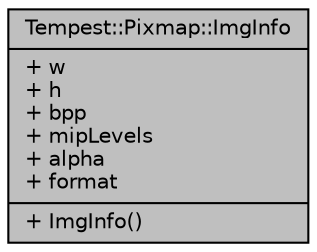 digraph "Tempest::Pixmap::ImgInfo"
{
  edge [fontname="Helvetica",fontsize="10",labelfontname="Helvetica",labelfontsize="10"];
  node [fontname="Helvetica",fontsize="10",shape=record];
  Node1 [label="{Tempest::Pixmap::ImgInfo\n|+ w\l+ h\l+ bpp\l+ mipLevels\l+ alpha\l+ format\l|+ ImgInfo()\l}",height=0.2,width=0.4,color="black", fillcolor="grey75", style="filled", fontcolor="black"];
}
